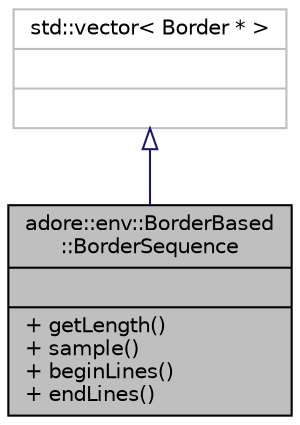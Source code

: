 digraph "adore::env::BorderBased::BorderSequence"
{
 // LATEX_PDF_SIZE
  edge [fontname="Helvetica",fontsize="10",labelfontname="Helvetica",labelfontsize="10"];
  node [fontname="Helvetica",fontsize="10",shape=record];
  Node1 [label="{adore::env::BorderBased\l::BorderSequence\n||+ getLength()\l+ sample()\l+ beginLines()\l+ endLines()\l}",height=0.2,width=0.4,color="black", fillcolor="grey75", style="filled", fontcolor="black",tooltip="A class which augments a vector of Border* with some sampling features."];
  Node2 -> Node1 [dir="back",color="midnightblue",fontsize="10",style="solid",arrowtail="onormal",fontname="Helvetica"];
  Node2 [label="{std::vector\< Border * \>\n||}",height=0.2,width=0.4,color="grey75", fillcolor="white", style="filled",tooltip=" "];
}
